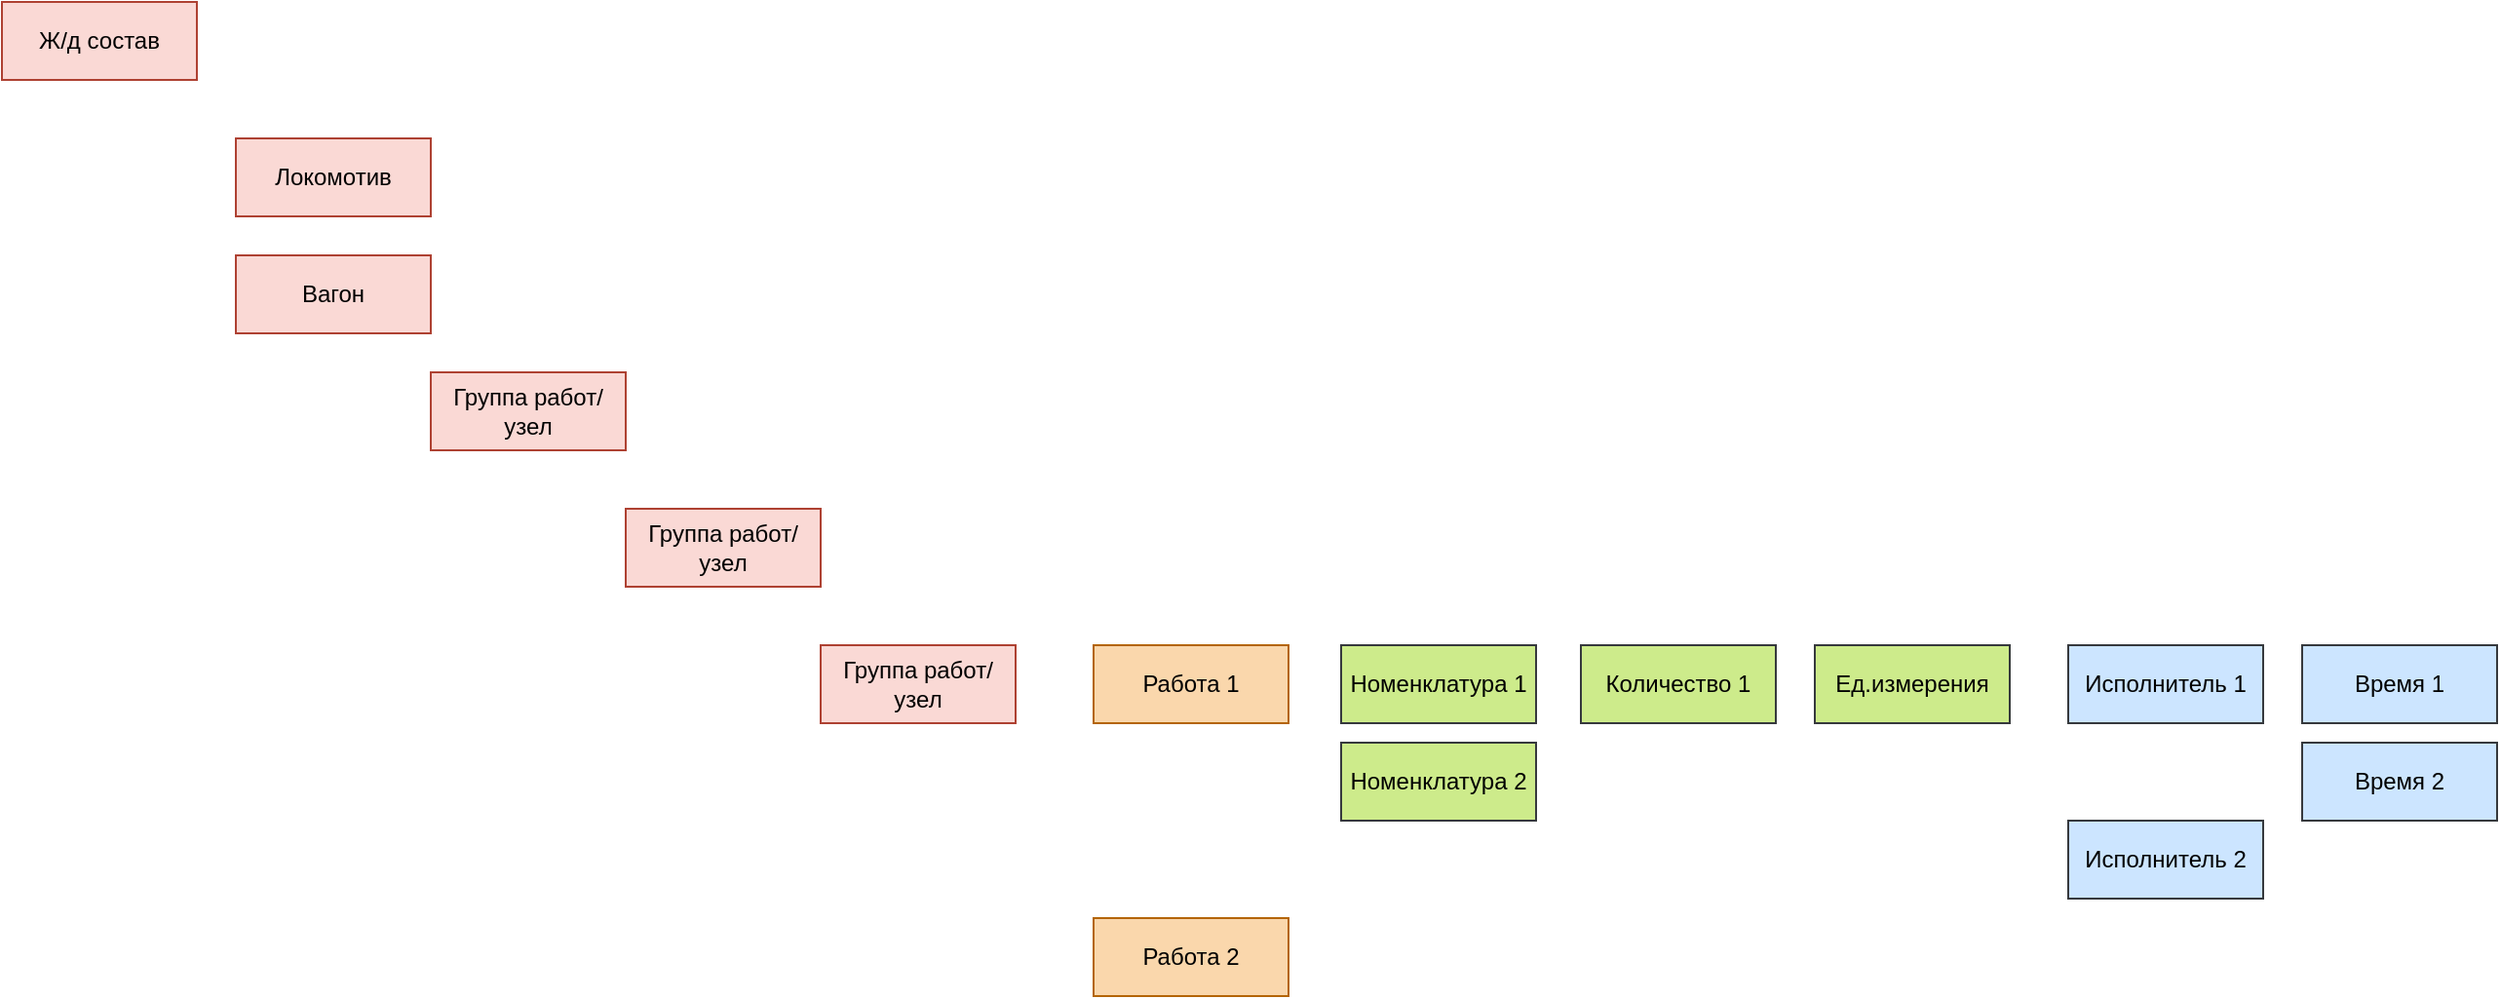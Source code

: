 <mxfile version="20.2.3" type="github">
  <diagram id="GrWE2Psl_xKM9PaNgSW3" name="Страница 1">
    <mxGraphModel dx="1422" dy="780" grid="1" gridSize="10" guides="1" tooltips="1" connect="1" arrows="1" fold="1" page="1" pageScale="1" pageWidth="827" pageHeight="1169" math="0" shadow="0">
      <root>
        <mxCell id="0" />
        <mxCell id="1" parent="0" />
        <mxCell id="vAgMHYeJaTHJdPhRfUQr-1" value="Ж/д состав" style="whiteSpace=wrap;html=1;align=center;fillColor=#fad9d5;strokeColor=#ae4132;" vertex="1" parent="1">
          <mxGeometry x="40" y="40" width="100" height="40" as="geometry" />
        </mxCell>
        <mxCell id="vAgMHYeJaTHJdPhRfUQr-2" value="Локомотив" style="whiteSpace=wrap;html=1;align=center;fillColor=#fad9d5;strokeColor=#ae4132;" vertex="1" parent="1">
          <mxGeometry x="160" y="110" width="100" height="40" as="geometry" />
        </mxCell>
        <mxCell id="vAgMHYeJaTHJdPhRfUQr-3" value="Вагон" style="whiteSpace=wrap;html=1;align=center;fillColor=#fad9d5;strokeColor=#ae4132;" vertex="1" parent="1">
          <mxGeometry x="160" y="170" width="100" height="40" as="geometry" />
        </mxCell>
        <mxCell id="vAgMHYeJaTHJdPhRfUQr-4" value="Группа работ/узел" style="whiteSpace=wrap;html=1;align=center;fillColor=#fad9d5;strokeColor=#ae4132;" vertex="1" parent="1">
          <mxGeometry x="260" y="230" width="100" height="40" as="geometry" />
        </mxCell>
        <mxCell id="vAgMHYeJaTHJdPhRfUQr-5" value="Группа работ/узел" style="whiteSpace=wrap;html=1;align=center;fillColor=#fad9d5;strokeColor=#ae4132;" vertex="1" parent="1">
          <mxGeometry x="360" y="300" width="100" height="40" as="geometry" />
        </mxCell>
        <mxCell id="vAgMHYeJaTHJdPhRfUQr-6" value="Группа работ/узел" style="whiteSpace=wrap;html=1;align=center;fillColor=#fad9d5;strokeColor=#ae4132;" vertex="1" parent="1">
          <mxGeometry x="460" y="370" width="100" height="40" as="geometry" />
        </mxCell>
        <mxCell id="vAgMHYeJaTHJdPhRfUQr-7" value="Работа 1" style="whiteSpace=wrap;html=1;align=center;fillColor=#fad7ac;strokeColor=#b46504;" vertex="1" parent="1">
          <mxGeometry x="600" y="370" width="100" height="40" as="geometry" />
        </mxCell>
        <mxCell id="vAgMHYeJaTHJdPhRfUQr-8" value="Работа 2" style="whiteSpace=wrap;html=1;align=center;fillColor=#fad7ac;strokeColor=#b46504;" vertex="1" parent="1">
          <mxGeometry x="600" y="510" width="100" height="40" as="geometry" />
        </mxCell>
        <mxCell id="vAgMHYeJaTHJdPhRfUQr-9" value="Номенклатура 1" style="whiteSpace=wrap;html=1;align=center;fillColor=#cdeb8b;strokeColor=#36393d;" vertex="1" parent="1">
          <mxGeometry x="727" y="370" width="100" height="40" as="geometry" />
        </mxCell>
        <mxCell id="vAgMHYeJaTHJdPhRfUQr-10" value="Номенклатура 2" style="whiteSpace=wrap;html=1;align=center;fillColor=#cdeb8b;strokeColor=#36393d;" vertex="1" parent="1">
          <mxGeometry x="727" y="420" width="100" height="40" as="geometry" />
        </mxCell>
        <mxCell id="vAgMHYeJaTHJdPhRfUQr-11" value="Количество 1" style="whiteSpace=wrap;html=1;align=center;fillColor=#cdeb8b;strokeColor=#36393d;" vertex="1" parent="1">
          <mxGeometry x="850" y="370" width="100" height="40" as="geometry" />
        </mxCell>
        <mxCell id="vAgMHYeJaTHJdPhRfUQr-12" value="Ед.измерения" style="whiteSpace=wrap;html=1;align=center;fillColor=#cdeb8b;strokeColor=#36393d;" vertex="1" parent="1">
          <mxGeometry x="970" y="370" width="100" height="40" as="geometry" />
        </mxCell>
        <mxCell id="vAgMHYeJaTHJdPhRfUQr-13" value="Исполнитель 1" style="whiteSpace=wrap;html=1;align=center;fillColor=#cce5ff;strokeColor=#36393d;" vertex="1" parent="1">
          <mxGeometry x="1100" y="370" width="100" height="40" as="geometry" />
        </mxCell>
        <mxCell id="vAgMHYeJaTHJdPhRfUQr-14" value="Исполнитель 2" style="whiteSpace=wrap;html=1;align=center;fillColor=#cce5ff;strokeColor=#36393d;" vertex="1" parent="1">
          <mxGeometry x="1100" y="460" width="100" height="40" as="geometry" />
        </mxCell>
        <mxCell id="vAgMHYeJaTHJdPhRfUQr-15" value="Время 1" style="whiteSpace=wrap;html=1;align=center;fillColor=#cce5ff;strokeColor=#36393d;" vertex="1" parent="1">
          <mxGeometry x="1220" y="370" width="100" height="40" as="geometry" />
        </mxCell>
        <mxCell id="vAgMHYeJaTHJdPhRfUQr-16" value="Время 2" style="whiteSpace=wrap;html=1;align=center;fillColor=#cce5ff;strokeColor=#36393d;" vertex="1" parent="1">
          <mxGeometry x="1220" y="420" width="100" height="40" as="geometry" />
        </mxCell>
      </root>
    </mxGraphModel>
  </diagram>
</mxfile>
